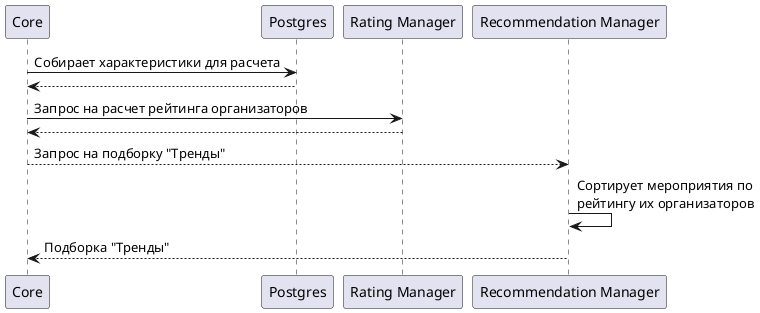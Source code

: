 @startuml

Core -> Postgres: Собирает характеристики для расчета
Postgres --> Core:
Core -> "Rating Manager": Запрос на расчет рейтинга организаторов
"Rating Manager" --> Core:
Core --> "Recommendation Manager": Запрос на подборку "Тренды"
"Recommendation Manager" -> "Recommendation Manager": Сортирует мероприятия по\nрейтингу их организаторов
"Recommendation Manager" --> Core: Подборка "Тренды"

@enduml